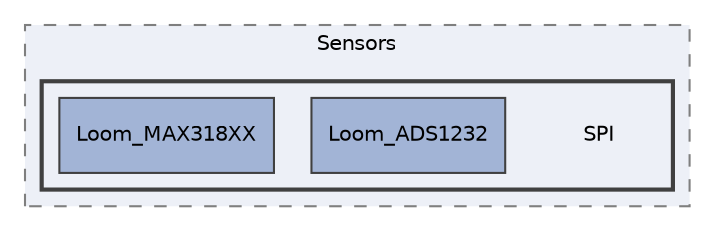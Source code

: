 digraph "src/Sensors/SPI"
{
 // LATEX_PDF_SIZE
  edge [fontname="Helvetica",fontsize="10",labelfontname="Helvetica",labelfontsize="10"];
  node [fontname="Helvetica",fontsize="10",shape=record];
  compound=true
  subgraph clusterdir_afe58f6d0ef7eec69c2706509daaefe7 {
    graph [ bgcolor="#edf0f7", pencolor="grey50", style="filled,dashed,", label="Sensors", fontname="Helvetica", fontsize="10", URL="dir_afe58f6d0ef7eec69c2706509daaefe7.html"]
  subgraph clusterdir_510aef1acf63521dcdd1684edb86e21c {
    graph [ bgcolor="#edf0f7", pencolor="grey25", style="filled,bold,", label="", fontname="Helvetica", fontsize="10", URL="dir_510aef1acf63521dcdd1684edb86e21c.html"]
    dir_510aef1acf63521dcdd1684edb86e21c [shape=plaintext, label="SPI"];
  dir_43f75b55618186c547db15d1316d6d36 [shape=box, label="Loom_ADS1232", style="filled,", fillcolor="#a2b4d6", color="grey25", URL="dir_43f75b55618186c547db15d1316d6d36.html"];
  dir_3def98972884f1126c3214dee70a3d8f [shape=box, label="Loom_MAX318XX", style="filled,", fillcolor="#a2b4d6", color="grey25", URL="dir_3def98972884f1126c3214dee70a3d8f.html"];
  }
  }
}
